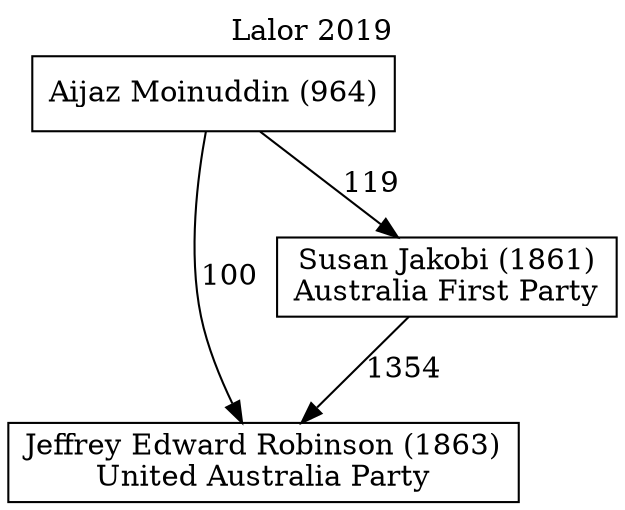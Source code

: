 // House preference flow
digraph "Jeffrey Edward Robinson (1863)_Lalor_2019" {
	graph [label="Lalor 2019" labelloc=t mclimit=10]
	node [shape=box]
	"Jeffrey Edward Robinson (1863)" [label="Jeffrey Edward Robinson (1863)
United Australia Party"]
	"Susan Jakobi (1861)" [label="Susan Jakobi (1861)
Australia First Party"]
	"Aijaz Moinuddin (964)" [label="Aijaz Moinuddin (964)
"]
	"Susan Jakobi (1861)" -> "Jeffrey Edward Robinson (1863)" [label=1354]
	"Aijaz Moinuddin (964)" -> "Susan Jakobi (1861)" [label=119]
	"Aijaz Moinuddin (964)" -> "Jeffrey Edward Robinson (1863)" [label=100]
}
